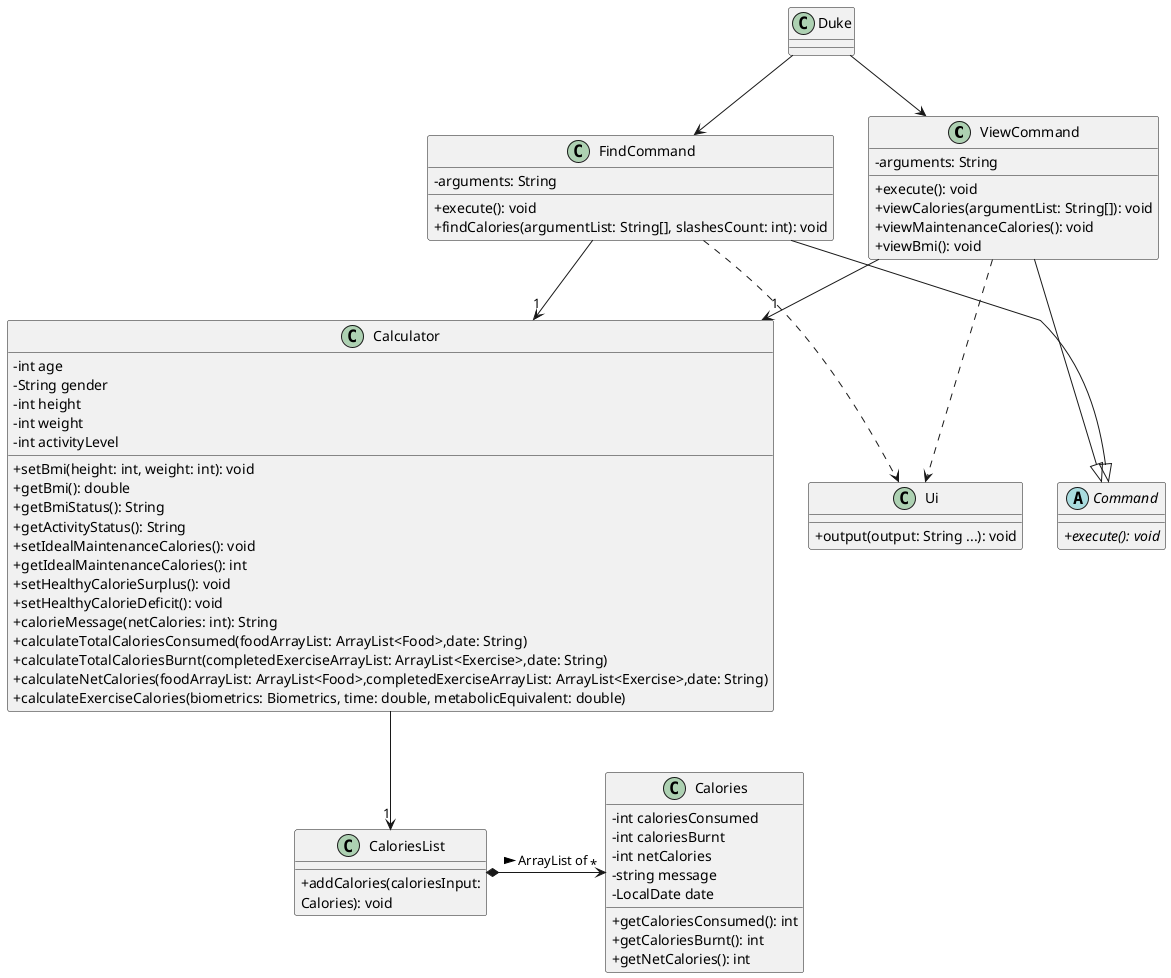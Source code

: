 @startuml
'https://plantuml.com/class-diagram
skinparam classAttributeIconSize 0




class ViewCommand{
-arguments: String
+execute(): void
+viewCalories(argumentList: String[]): void
+viewMaintenanceCalories(): void
+viewBmi(): void
}

class FindCommand{
-arguments: String
+execute(): void
+findCalories(argumentList: String[], slashesCount: int): void
}

abstract class Command {
{abstract} +execute(): void
}
class Ui {
+output(output: String ...): void
}
class Calculator {

-int age
-String gender
-int height
-int weight
-int activityLevel

+setBmi(height: int, weight: int): void
+getBmi(): double
+getBmiStatus(): String
+getActivityStatus(): String
+setIdealMaintenanceCalories(): void
+getIdealMaintenanceCalories(): int
+setHealthyCalorieSurplus(): void
+setHealthyCalorieDeficit(): void
+calorieMessage(netCalories: int): String
+calculateTotalCaloriesConsumed(foodArrayList: ArrayList<Food>,date: String)
+calculateTotalCaloriesBurnt(completedExerciseArrayList: ArrayList<Exercise>,date: String)
+calculateNetCalories(foodArrayList: ArrayList<Food>,completedExerciseArrayList: ArrayList<Exercise>,date: String)
+calculateExerciseCalories(biometrics: Biometrics, time: double, metabolicEquivalent: double)
}

class Calories{
-int caloriesConsumed
-int caloriesBurnt
-int netCalories
-string message
-LocalDate date
+getCaloriesConsumed(): int
+getCaloriesBurnt(): int
+getNetCalories(): int
}
class CaloriesList {
+addCalories(caloriesInput:
Calories): void
}

FindCommand --|> Command
ViewCommand --|> Command
ViewCommand --> "1"Calculator
FindCommand --> "1"Calculator
Duke --> ViewCommand
Duke --> FindCommand
FindCommand ..> Ui
ViewCommand ..> Ui
Calculator --> "1"CaloriesList
CaloriesList *-> "*"Calories : ArrayList of >


@enduml